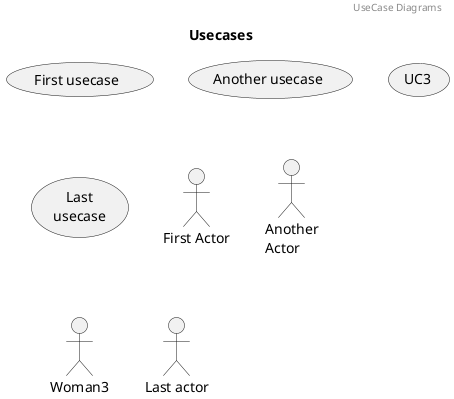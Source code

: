 @startuml Introduction

header UseCase Diagrams
title Usecases

(First usecase)

(Another usecase) as (UC2)
usecase UC3
usecase (Last\nusecase) as UC4

:First Actor:
:Another\nActor: as Man2
actor Woman3
actor :Last actor: as Person1

@enduml